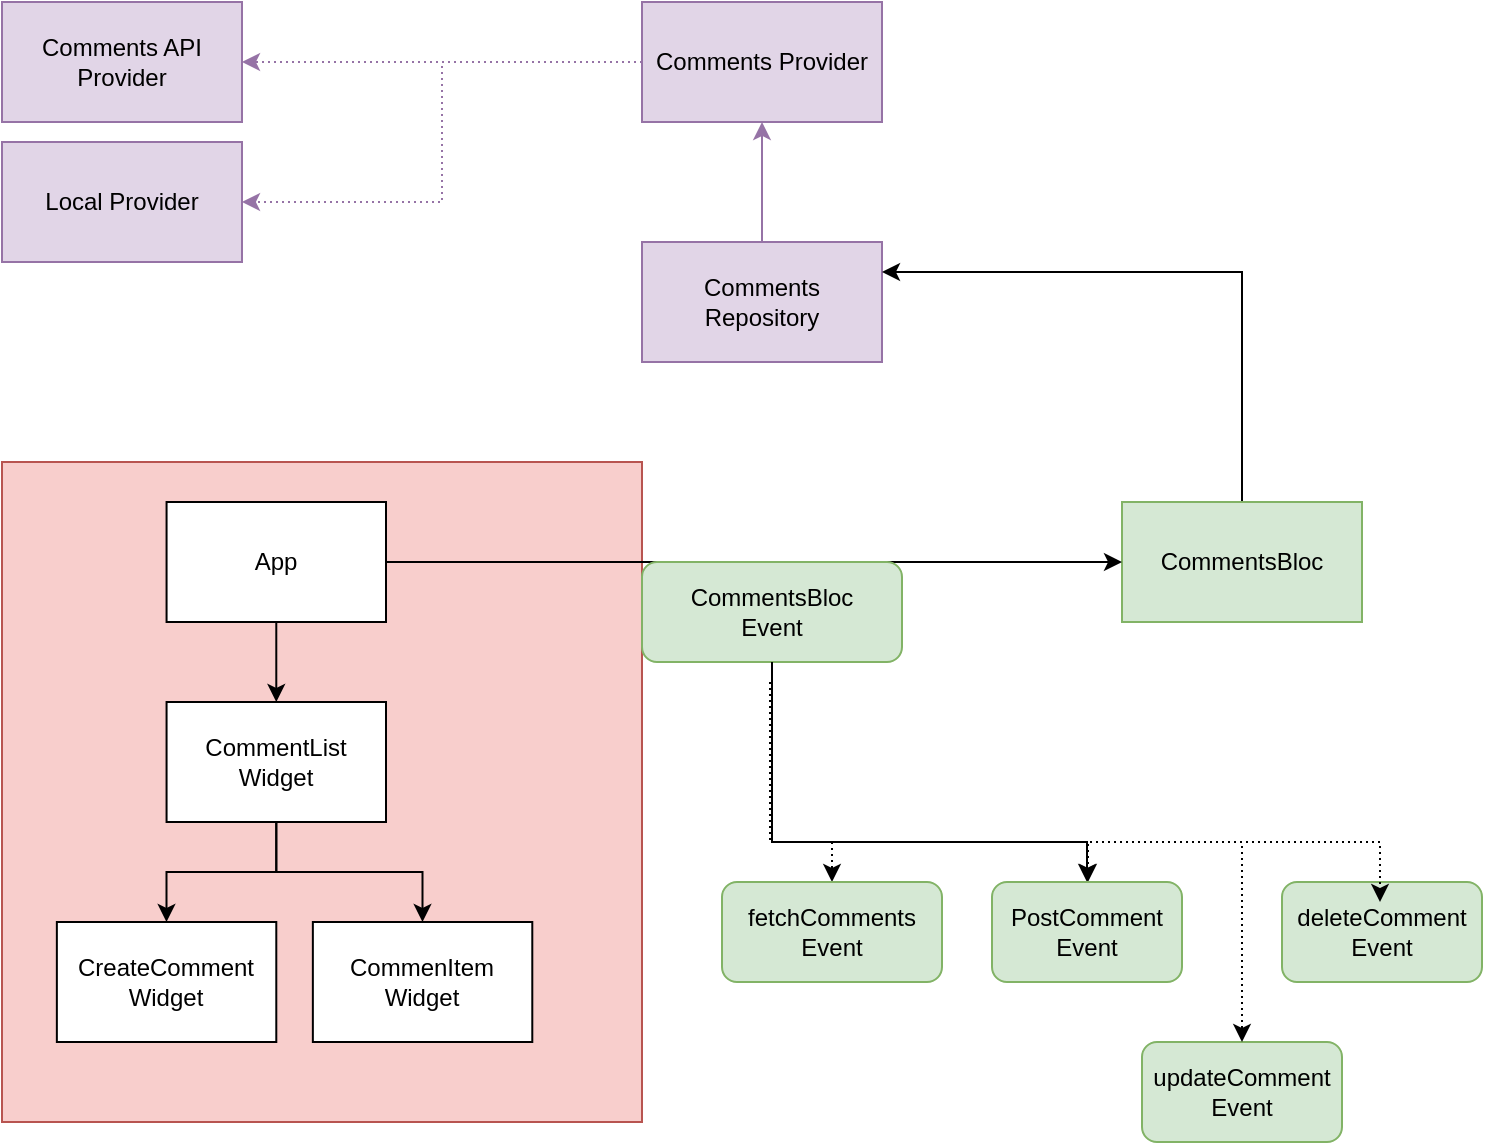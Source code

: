 <mxfile version="22.1.5" type="device">
  <diagram name="Page-1" id="9HMnmeB9WhVcvfuiyfoF">
    <mxGraphModel dx="956" dy="527" grid="1" gridSize="10" guides="1" tooltips="1" connect="1" arrows="1" fold="1" page="1" pageScale="1" pageWidth="827" pageHeight="1169" math="0" shadow="0">
      <root>
        <mxCell id="0" />
        <mxCell id="1" parent="0" />
        <mxCell id="GXDX8FVF6B_m3XHVoOnM-18" value="" style="group;fillColor=#f8cecc;strokeColor=#b85450;" vertex="1" connectable="0" parent="1">
          <mxGeometry x="30" y="260" width="320" height="330" as="geometry" />
        </mxCell>
        <mxCell id="GXDX8FVF6B_m3XHVoOnM-9" value="CommentList&lt;br&gt;Widget" style="rounded=0;whiteSpace=wrap;html=1;" vertex="1" parent="GXDX8FVF6B_m3XHVoOnM-18">
          <mxGeometry x="82.286" y="120" width="109.714" height="60" as="geometry" />
        </mxCell>
        <mxCell id="GXDX8FVF6B_m3XHVoOnM-10" value="CommenItem&lt;br&gt;Widget" style="rounded=0;whiteSpace=wrap;html=1;" vertex="1" parent="GXDX8FVF6B_m3XHVoOnM-18">
          <mxGeometry x="155.429" y="230" width="109.714" height="60" as="geometry" />
        </mxCell>
        <mxCell id="GXDX8FVF6B_m3XHVoOnM-11" value="CreateComment&lt;br&gt;Widget" style="rounded=0;whiteSpace=wrap;html=1;" vertex="1" parent="GXDX8FVF6B_m3XHVoOnM-18">
          <mxGeometry x="27.429" y="230" width="109.714" height="60" as="geometry" />
        </mxCell>
        <mxCell id="GXDX8FVF6B_m3XHVoOnM-12" value="App" style="rounded=0;whiteSpace=wrap;html=1;" vertex="1" parent="GXDX8FVF6B_m3XHVoOnM-18">
          <mxGeometry x="82.286" y="20" width="109.714" height="60" as="geometry" />
        </mxCell>
        <mxCell id="GXDX8FVF6B_m3XHVoOnM-16" style="edgeStyle=orthogonalEdgeStyle;rounded=0;orthogonalLoop=1;jettySize=auto;html=1;" edge="1" parent="GXDX8FVF6B_m3XHVoOnM-18" source="GXDX8FVF6B_m3XHVoOnM-9" target="GXDX8FVF6B_m3XHVoOnM-10">
          <mxGeometry relative="1" as="geometry" />
        </mxCell>
        <mxCell id="GXDX8FVF6B_m3XHVoOnM-15" style="edgeStyle=orthogonalEdgeStyle;rounded=0;orthogonalLoop=1;jettySize=auto;html=1;" edge="1" parent="GXDX8FVF6B_m3XHVoOnM-18" source="GXDX8FVF6B_m3XHVoOnM-9" target="GXDX8FVF6B_m3XHVoOnM-11">
          <mxGeometry relative="1" as="geometry" />
        </mxCell>
        <mxCell id="GXDX8FVF6B_m3XHVoOnM-13" style="edgeStyle=orthogonalEdgeStyle;rounded=0;orthogonalLoop=1;jettySize=auto;html=1;" edge="1" parent="GXDX8FVF6B_m3XHVoOnM-18" source="GXDX8FVF6B_m3XHVoOnM-12" target="GXDX8FVF6B_m3XHVoOnM-9">
          <mxGeometry relative="1" as="geometry" />
        </mxCell>
        <mxCell id="GXDX8FVF6B_m3XHVoOnM-4" style="edgeStyle=orthogonalEdgeStyle;rounded=0;orthogonalLoop=1;jettySize=auto;html=1;dashed=1;dashPattern=1 2;fillColor=#e1d5e7;strokeColor=#9673a6;" edge="1" parent="1" source="GXDX8FVF6B_m3XHVoOnM-1" target="GXDX8FVF6B_m3XHVoOnM-2">
          <mxGeometry relative="1" as="geometry" />
        </mxCell>
        <mxCell id="GXDX8FVF6B_m3XHVoOnM-5" style="edgeStyle=orthogonalEdgeStyle;rounded=0;orthogonalLoop=1;jettySize=auto;html=1;entryX=1;entryY=0.5;entryDx=0;entryDy=0;dashed=1;dashPattern=1 2;fillColor=#e1d5e7;strokeColor=#9673a6;" edge="1" parent="1" source="GXDX8FVF6B_m3XHVoOnM-1" target="GXDX8FVF6B_m3XHVoOnM-3">
          <mxGeometry relative="1" as="geometry" />
        </mxCell>
        <mxCell id="GXDX8FVF6B_m3XHVoOnM-1" value="Comments Provider" style="rounded=0;whiteSpace=wrap;html=1;fillColor=#e1d5e7;strokeColor=#9673a6;" vertex="1" parent="1">
          <mxGeometry x="350" y="30" width="120" height="60" as="geometry" />
        </mxCell>
        <mxCell id="GXDX8FVF6B_m3XHVoOnM-2" value="Comments API&lt;br&gt;Provider" style="rounded=0;whiteSpace=wrap;html=1;fillColor=#e1d5e7;strokeColor=#9673a6;" vertex="1" parent="1">
          <mxGeometry x="30" y="30" width="120" height="60" as="geometry" />
        </mxCell>
        <mxCell id="GXDX8FVF6B_m3XHVoOnM-3" value="Local Provider" style="rounded=0;whiteSpace=wrap;html=1;fillColor=#e1d5e7;strokeColor=#9673a6;" vertex="1" parent="1">
          <mxGeometry x="30" y="100" width="120" height="60" as="geometry" />
        </mxCell>
        <mxCell id="GXDX8FVF6B_m3XHVoOnM-8" style="edgeStyle=orthogonalEdgeStyle;rounded=0;orthogonalLoop=1;jettySize=auto;html=1;entryX=0.5;entryY=1;entryDx=0;entryDy=0;fillColor=#e1d5e7;strokeColor=#9673a6;" edge="1" parent="1" source="GXDX8FVF6B_m3XHVoOnM-6" target="GXDX8FVF6B_m3XHVoOnM-1">
          <mxGeometry relative="1" as="geometry" />
        </mxCell>
        <mxCell id="GXDX8FVF6B_m3XHVoOnM-6" value="Comments Repository" style="rounded=0;whiteSpace=wrap;html=1;fillColor=#e1d5e7;strokeColor=#9673a6;" vertex="1" parent="1">
          <mxGeometry x="350" y="150" width="120" height="60" as="geometry" />
        </mxCell>
        <mxCell id="GXDX8FVF6B_m3XHVoOnM-25" style="edgeStyle=orthogonalEdgeStyle;rounded=0;orthogonalLoop=1;jettySize=auto;html=1;entryX=1;entryY=0.25;entryDx=0;entryDy=0;" edge="1" parent="1" source="GXDX8FVF6B_m3XHVoOnM-19" target="GXDX8FVF6B_m3XHVoOnM-6">
          <mxGeometry relative="1" as="geometry">
            <Array as="points">
              <mxPoint x="650" y="165" />
            </Array>
          </mxGeometry>
        </mxCell>
        <mxCell id="GXDX8FVF6B_m3XHVoOnM-19" value="CommentsBloc" style="rounded=0;whiteSpace=wrap;html=1;fillColor=#d5e8d4;strokeColor=#82b366;" vertex="1" parent="1">
          <mxGeometry x="590" y="280" width="120" height="60" as="geometry" />
        </mxCell>
        <mxCell id="GXDX8FVF6B_m3XHVoOnM-28" value="" style="group" vertex="1" connectable="0" parent="1">
          <mxGeometry x="350" y="310" width="130" height="50" as="geometry" />
        </mxCell>
        <mxCell id="GXDX8FVF6B_m3XHVoOnM-24" style="edgeStyle=orthogonalEdgeStyle;rounded=0;orthogonalLoop=1;jettySize=auto;html=1;entryX=0;entryY=0.5;entryDx=0;entryDy=0;" edge="1" parent="GXDX8FVF6B_m3XHVoOnM-28" source="GXDX8FVF6B_m3XHVoOnM-12" target="GXDX8FVF6B_m3XHVoOnM-19">
          <mxGeometry relative="1" as="geometry" />
        </mxCell>
        <mxCell id="GXDX8FVF6B_m3XHVoOnM-26" value="CommentsBloc&lt;br&gt;Event" style="rounded=1;whiteSpace=wrap;html=1;fillColor=#d5e8d4;strokeColor=#82b366;" vertex="1" parent="GXDX8FVF6B_m3XHVoOnM-28">
          <mxGeometry width="130" height="50" as="geometry" />
        </mxCell>
        <mxCell id="GXDX8FVF6B_m3XHVoOnM-29" value="" style="group" vertex="1" connectable="0" parent="1">
          <mxGeometry x="360" y="320" width="130" height="50" as="geometry" />
        </mxCell>
        <mxCell id="GXDX8FVF6B_m3XHVoOnM-30" style="edgeStyle=orthogonalEdgeStyle;rounded=0;orthogonalLoop=1;jettySize=auto;html=1;entryX=0;entryY=0.5;entryDx=0;entryDy=0;" edge="1" parent="GXDX8FVF6B_m3XHVoOnM-29">
          <mxGeometry relative="1" as="geometry" />
        </mxCell>
        <mxCell id="GXDX8FVF6B_m3XHVoOnM-38" style="edgeStyle=orthogonalEdgeStyle;rounded=0;orthogonalLoop=1;jettySize=auto;html=1;entryX=0.5;entryY=0;entryDx=0;entryDy=0;dashed=1;dashPattern=1 2;" edge="1" parent="1" source="GXDX8FVF6B_m3XHVoOnM-26" target="GXDX8FVF6B_m3XHVoOnM-33">
          <mxGeometry relative="1" as="geometry">
            <Array as="points">
              <mxPoint x="415" y="450" />
              <mxPoint x="445" y="450" />
            </Array>
          </mxGeometry>
        </mxCell>
        <mxCell id="GXDX8FVF6B_m3XHVoOnM-39" style="edgeStyle=orthogonalEdgeStyle;rounded=0;orthogonalLoop=1;jettySize=auto;html=1;entryX=0.5;entryY=0;entryDx=0;entryDy=0;" edge="1" parent="1" source="GXDX8FVF6B_m3XHVoOnM-26" target="GXDX8FVF6B_m3XHVoOnM-31">
          <mxGeometry relative="1" as="geometry">
            <Array as="points">
              <mxPoint x="415" y="450" />
              <mxPoint x="573" y="450" />
            </Array>
          </mxGeometry>
        </mxCell>
        <mxCell id="GXDX8FVF6B_m3XHVoOnM-40" style="edgeStyle=orthogonalEdgeStyle;rounded=0;orthogonalLoop=1;jettySize=auto;html=1;dashed=1;dashPattern=1 2;" edge="1" parent="1" source="GXDX8FVF6B_m3XHVoOnM-26" target="GXDX8FVF6B_m3XHVoOnM-31">
          <mxGeometry relative="1" as="geometry">
            <mxPoint x="513" y="486" as="targetPoint" />
            <Array as="points">
              <mxPoint x="415" y="450" />
              <mxPoint x="573" y="450" />
            </Array>
          </mxGeometry>
        </mxCell>
        <mxCell id="GXDX8FVF6B_m3XHVoOnM-31" value="PostComment&lt;br&gt;Event" style="rounded=1;whiteSpace=wrap;html=1;fillColor=#d5e8d4;strokeColor=#82b366;" vertex="1" parent="1">
          <mxGeometry x="525" y="470" width="95" height="50" as="geometry" />
        </mxCell>
        <mxCell id="GXDX8FVF6B_m3XHVoOnM-33" value="fetchComments&lt;br&gt;Event" style="rounded=1;whiteSpace=wrap;html=1;fillColor=#d5e8d4;strokeColor=#82b366;" vertex="1" parent="1">
          <mxGeometry x="390" y="470" width="110" height="50" as="geometry" />
        </mxCell>
        <mxCell id="GXDX8FVF6B_m3XHVoOnM-34" value="deleteComment&lt;br&gt;Event" style="rounded=1;whiteSpace=wrap;html=1;fillColor=#d5e8d4;strokeColor=#82b366;" vertex="1" parent="1">
          <mxGeometry x="670" y="470" width="100" height="50" as="geometry" />
        </mxCell>
        <mxCell id="GXDX8FVF6B_m3XHVoOnM-35" value="updateComment&lt;br&gt;Event" style="rounded=1;whiteSpace=wrap;html=1;fillColor=#d5e8d4;strokeColor=#82b366;" vertex="1" parent="1">
          <mxGeometry x="600" y="550" width="100" height="50" as="geometry" />
        </mxCell>
        <mxCell id="GXDX8FVF6B_m3XHVoOnM-46" style="edgeStyle=orthogonalEdgeStyle;rounded=0;orthogonalLoop=1;jettySize=auto;html=1;entryX=0.5;entryY=0;entryDx=0;entryDy=0;dashed=1;dashPattern=1 2;" edge="1" parent="1">
          <mxGeometry relative="1" as="geometry">
            <mxPoint x="414" y="370" as="sourcePoint" />
            <mxPoint x="719" y="480" as="targetPoint" />
            <Array as="points">
              <mxPoint x="414" y="450" />
              <mxPoint x="719" y="450" />
            </Array>
          </mxGeometry>
        </mxCell>
        <mxCell id="GXDX8FVF6B_m3XHVoOnM-49" style="edgeStyle=orthogonalEdgeStyle;rounded=0;orthogonalLoop=1;jettySize=auto;html=1;entryX=0.5;entryY=0;entryDx=0;entryDy=0;dashed=1;dashPattern=1 2;" edge="1" parent="1" source="GXDX8FVF6B_m3XHVoOnM-26" target="GXDX8FVF6B_m3XHVoOnM-35">
          <mxGeometry relative="1" as="geometry">
            <Array as="points">
              <mxPoint x="415" y="450" />
              <mxPoint x="650" y="450" />
            </Array>
          </mxGeometry>
        </mxCell>
      </root>
    </mxGraphModel>
  </diagram>
</mxfile>
